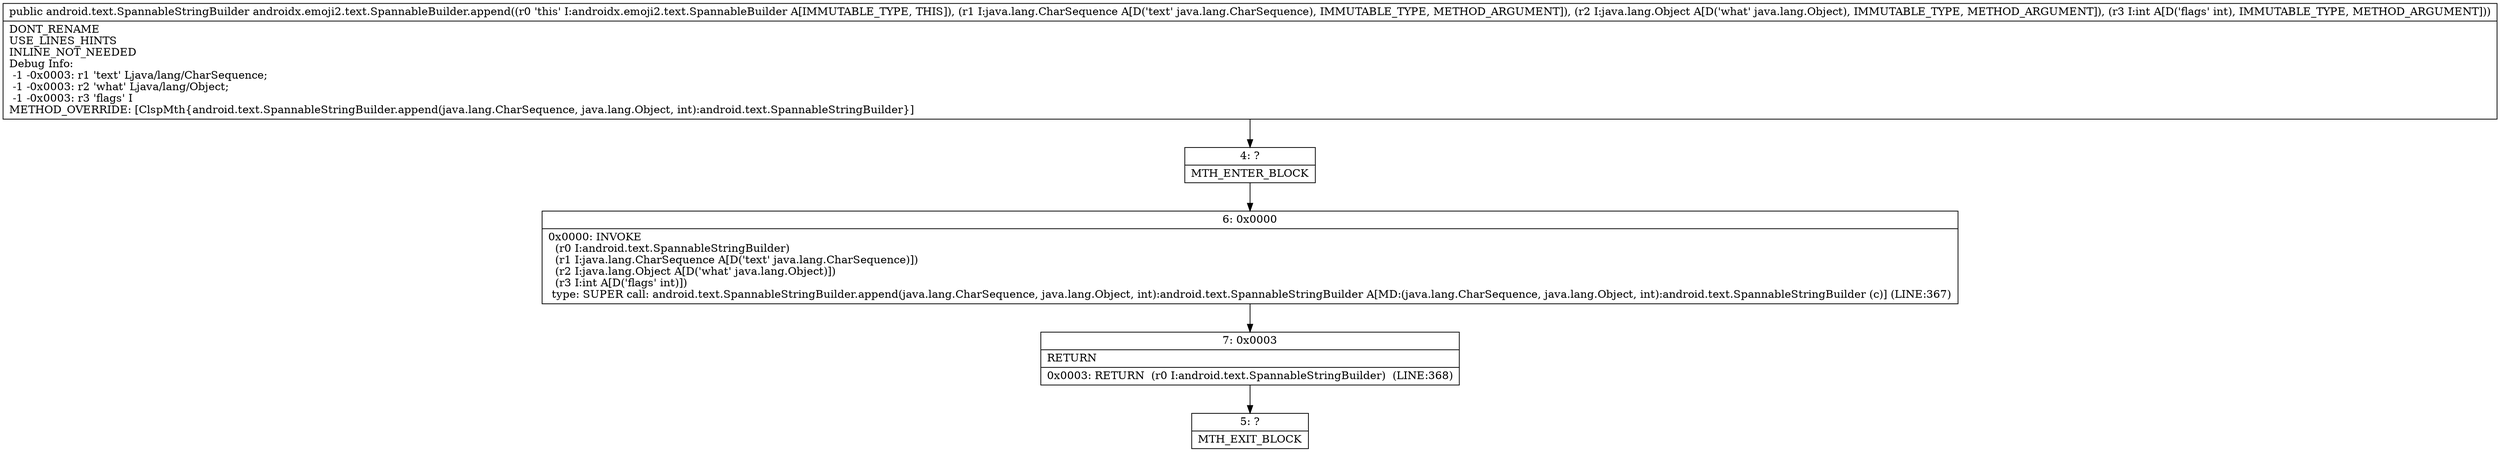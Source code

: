 digraph "CFG forandroidx.emoji2.text.SpannableBuilder.append(Ljava\/lang\/CharSequence;Ljava\/lang\/Object;I)Landroid\/text\/SpannableStringBuilder;" {
Node_4 [shape=record,label="{4\:\ ?|MTH_ENTER_BLOCK\l}"];
Node_6 [shape=record,label="{6\:\ 0x0000|0x0000: INVOKE  \l  (r0 I:android.text.SpannableStringBuilder)\l  (r1 I:java.lang.CharSequence A[D('text' java.lang.CharSequence)])\l  (r2 I:java.lang.Object A[D('what' java.lang.Object)])\l  (r3 I:int A[D('flags' int)])\l type: SUPER call: android.text.SpannableStringBuilder.append(java.lang.CharSequence, java.lang.Object, int):android.text.SpannableStringBuilder A[MD:(java.lang.CharSequence, java.lang.Object, int):android.text.SpannableStringBuilder (c)] (LINE:367)\l}"];
Node_7 [shape=record,label="{7\:\ 0x0003|RETURN\l|0x0003: RETURN  (r0 I:android.text.SpannableStringBuilder)  (LINE:368)\l}"];
Node_5 [shape=record,label="{5\:\ ?|MTH_EXIT_BLOCK\l}"];
MethodNode[shape=record,label="{public android.text.SpannableStringBuilder androidx.emoji2.text.SpannableBuilder.append((r0 'this' I:androidx.emoji2.text.SpannableBuilder A[IMMUTABLE_TYPE, THIS]), (r1 I:java.lang.CharSequence A[D('text' java.lang.CharSequence), IMMUTABLE_TYPE, METHOD_ARGUMENT]), (r2 I:java.lang.Object A[D('what' java.lang.Object), IMMUTABLE_TYPE, METHOD_ARGUMENT]), (r3 I:int A[D('flags' int), IMMUTABLE_TYPE, METHOD_ARGUMENT]))  | DONT_RENAME\lUSE_LINES_HINTS\lINLINE_NOT_NEEDED\lDebug Info:\l  \-1 \-0x0003: r1 'text' Ljava\/lang\/CharSequence;\l  \-1 \-0x0003: r2 'what' Ljava\/lang\/Object;\l  \-1 \-0x0003: r3 'flags' I\lMETHOD_OVERRIDE: [ClspMth\{android.text.SpannableStringBuilder.append(java.lang.CharSequence, java.lang.Object, int):android.text.SpannableStringBuilder\}]\l}"];
MethodNode -> Node_4;Node_4 -> Node_6;
Node_6 -> Node_7;
Node_7 -> Node_5;
}

